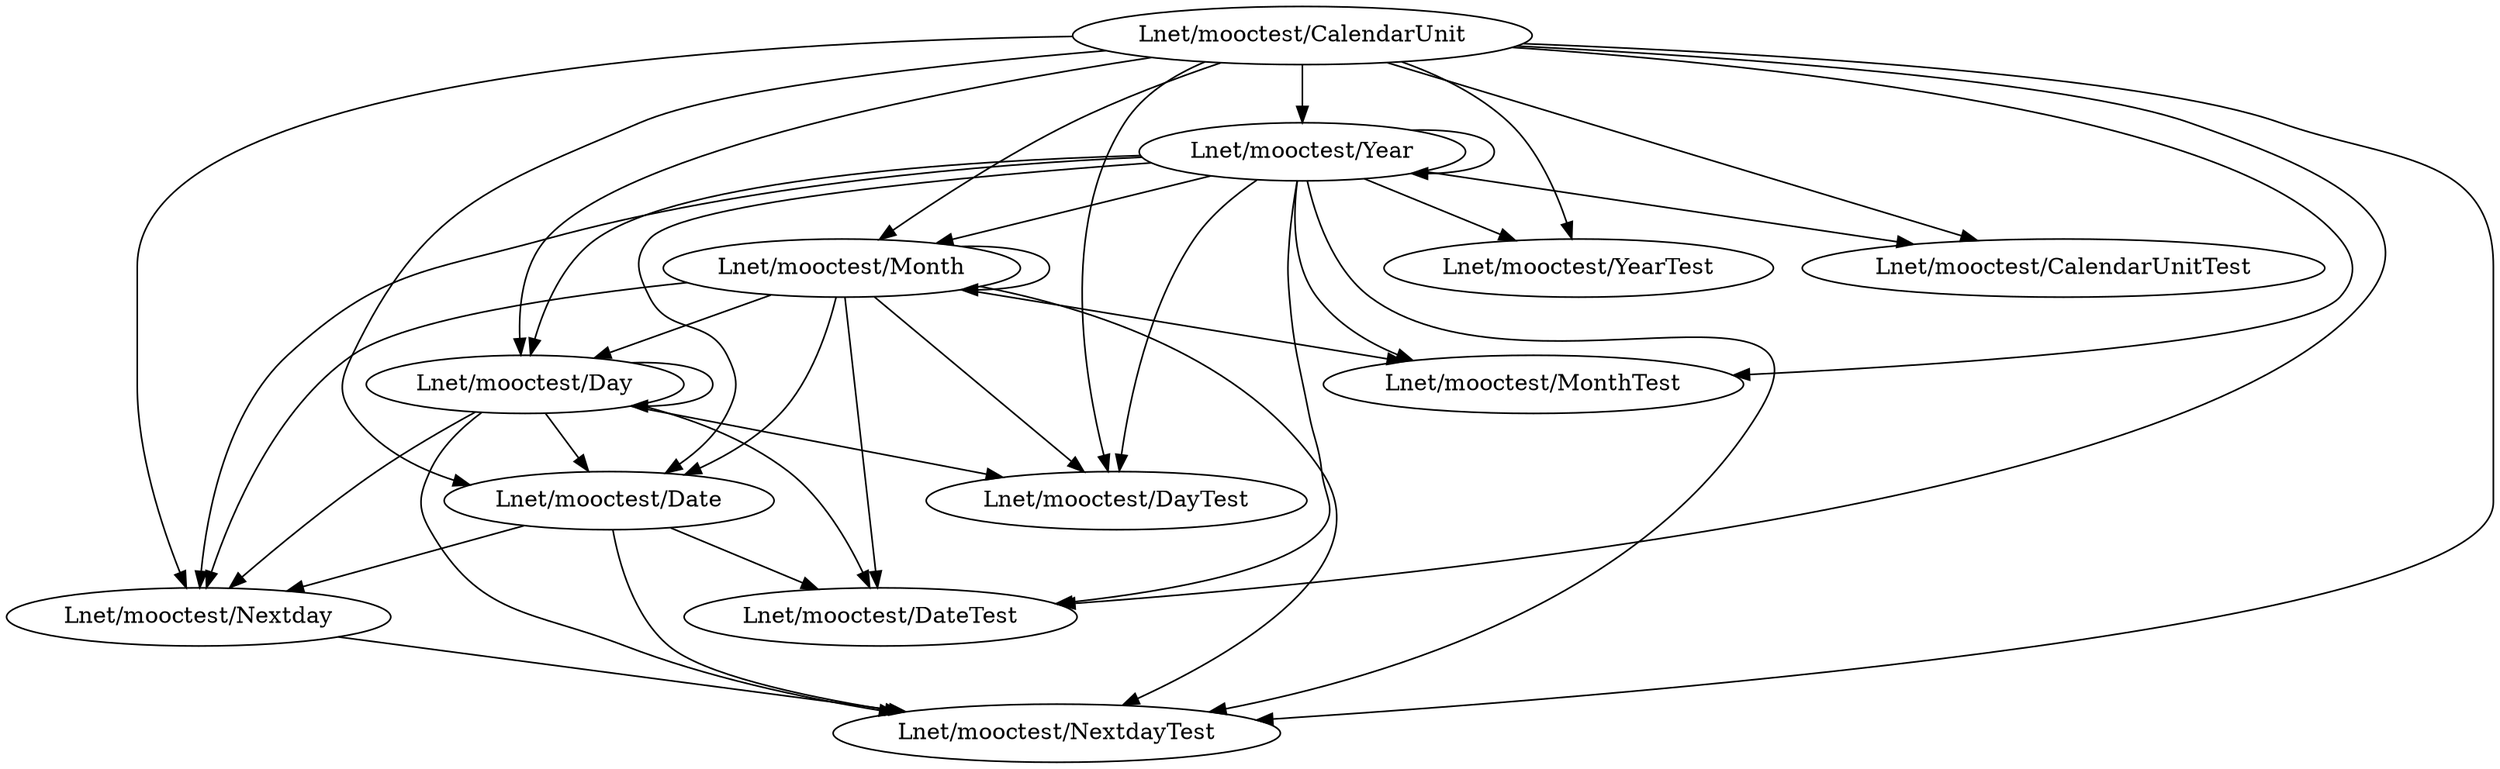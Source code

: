 digraph cmd_class {
	"Lnet/mooctest/Date" -> "Lnet/mooctest/DateTest";
	"Lnet/mooctest/Date" -> "Lnet/mooctest/Nextday";
	"Lnet/mooctest/Date" -> "Lnet/mooctest/NextdayTest";
	"Lnet/mooctest/Nextday" -> "Lnet/mooctest/NextdayTest";
	"Lnet/mooctest/CalendarUnit" -> "Lnet/mooctest/Month";
	"Lnet/mooctest/CalendarUnit" -> "Lnet/mooctest/Year";
	"Lnet/mooctest/CalendarUnit" -> "Lnet/mooctest/Day";
	"Lnet/mooctest/CalendarUnit" -> "Lnet/mooctest/DayTest";
	"Lnet/mooctest/CalendarUnit" -> "Lnet/mooctest/YearTest";
	"Lnet/mooctest/CalendarUnit" -> "Lnet/mooctest/MonthTest";
	"Lnet/mooctest/CalendarUnit" -> "Lnet/mooctest/CalendarUnitTest";
	"Lnet/mooctest/CalendarUnit" -> "Lnet/mooctest/Nextday";
	"Lnet/mooctest/CalendarUnit" -> "Lnet/mooctest/Date";
	"Lnet/mooctest/CalendarUnit" -> "Lnet/mooctest/DateTest";
	"Lnet/mooctest/CalendarUnit" -> "Lnet/mooctest/NextdayTest";
	"Lnet/mooctest/Month" -> "Lnet/mooctest/Day";
	"Lnet/mooctest/Month" -> "Lnet/mooctest/Month";
	"Lnet/mooctest/Month" -> "Lnet/mooctest/MonthTest";
	"Lnet/mooctest/Month" -> "Lnet/mooctest/DayTest";
	"Lnet/mooctest/Month" -> "Lnet/mooctest/Date";
	"Lnet/mooctest/Month" -> "Lnet/mooctest/DateTest";
	"Lnet/mooctest/Month" -> "Lnet/mooctest/Nextday";
	"Lnet/mooctest/Month" -> "Lnet/mooctest/NextdayTest";
	"Lnet/mooctest/Year" -> "Lnet/mooctest/Date";
	"Lnet/mooctest/Year" -> "Lnet/mooctest/YearTest";
	"Lnet/mooctest/Year" -> "Lnet/mooctest/CalendarUnitTest";
	"Lnet/mooctest/Year" -> "Lnet/mooctest/Month";
	"Lnet/mooctest/Year" -> "Lnet/mooctest/MonthTest";
	"Lnet/mooctest/Year" -> "Lnet/mooctest/DayTest";
	"Lnet/mooctest/Year" -> "Lnet/mooctest/Year";
	"Lnet/mooctest/Year" -> "Lnet/mooctest/DateTest";
	"Lnet/mooctest/Year" -> "Lnet/mooctest/Nextday";
	"Lnet/mooctest/Year" -> "Lnet/mooctest/NextdayTest";
	"Lnet/mooctest/Year" -> "Lnet/mooctest/Day";
	"Lnet/mooctest/Day" -> "Lnet/mooctest/Date";
	"Lnet/mooctest/Day" -> "Lnet/mooctest/DayTest";
	"Lnet/mooctest/Day" -> "Lnet/mooctest/Day";
	"Lnet/mooctest/Day" -> "Lnet/mooctest/DateTest";
	"Lnet/mooctest/Day" -> "Lnet/mooctest/Nextday";
	"Lnet/mooctest/Day" -> "Lnet/mooctest/NextdayTest";
}